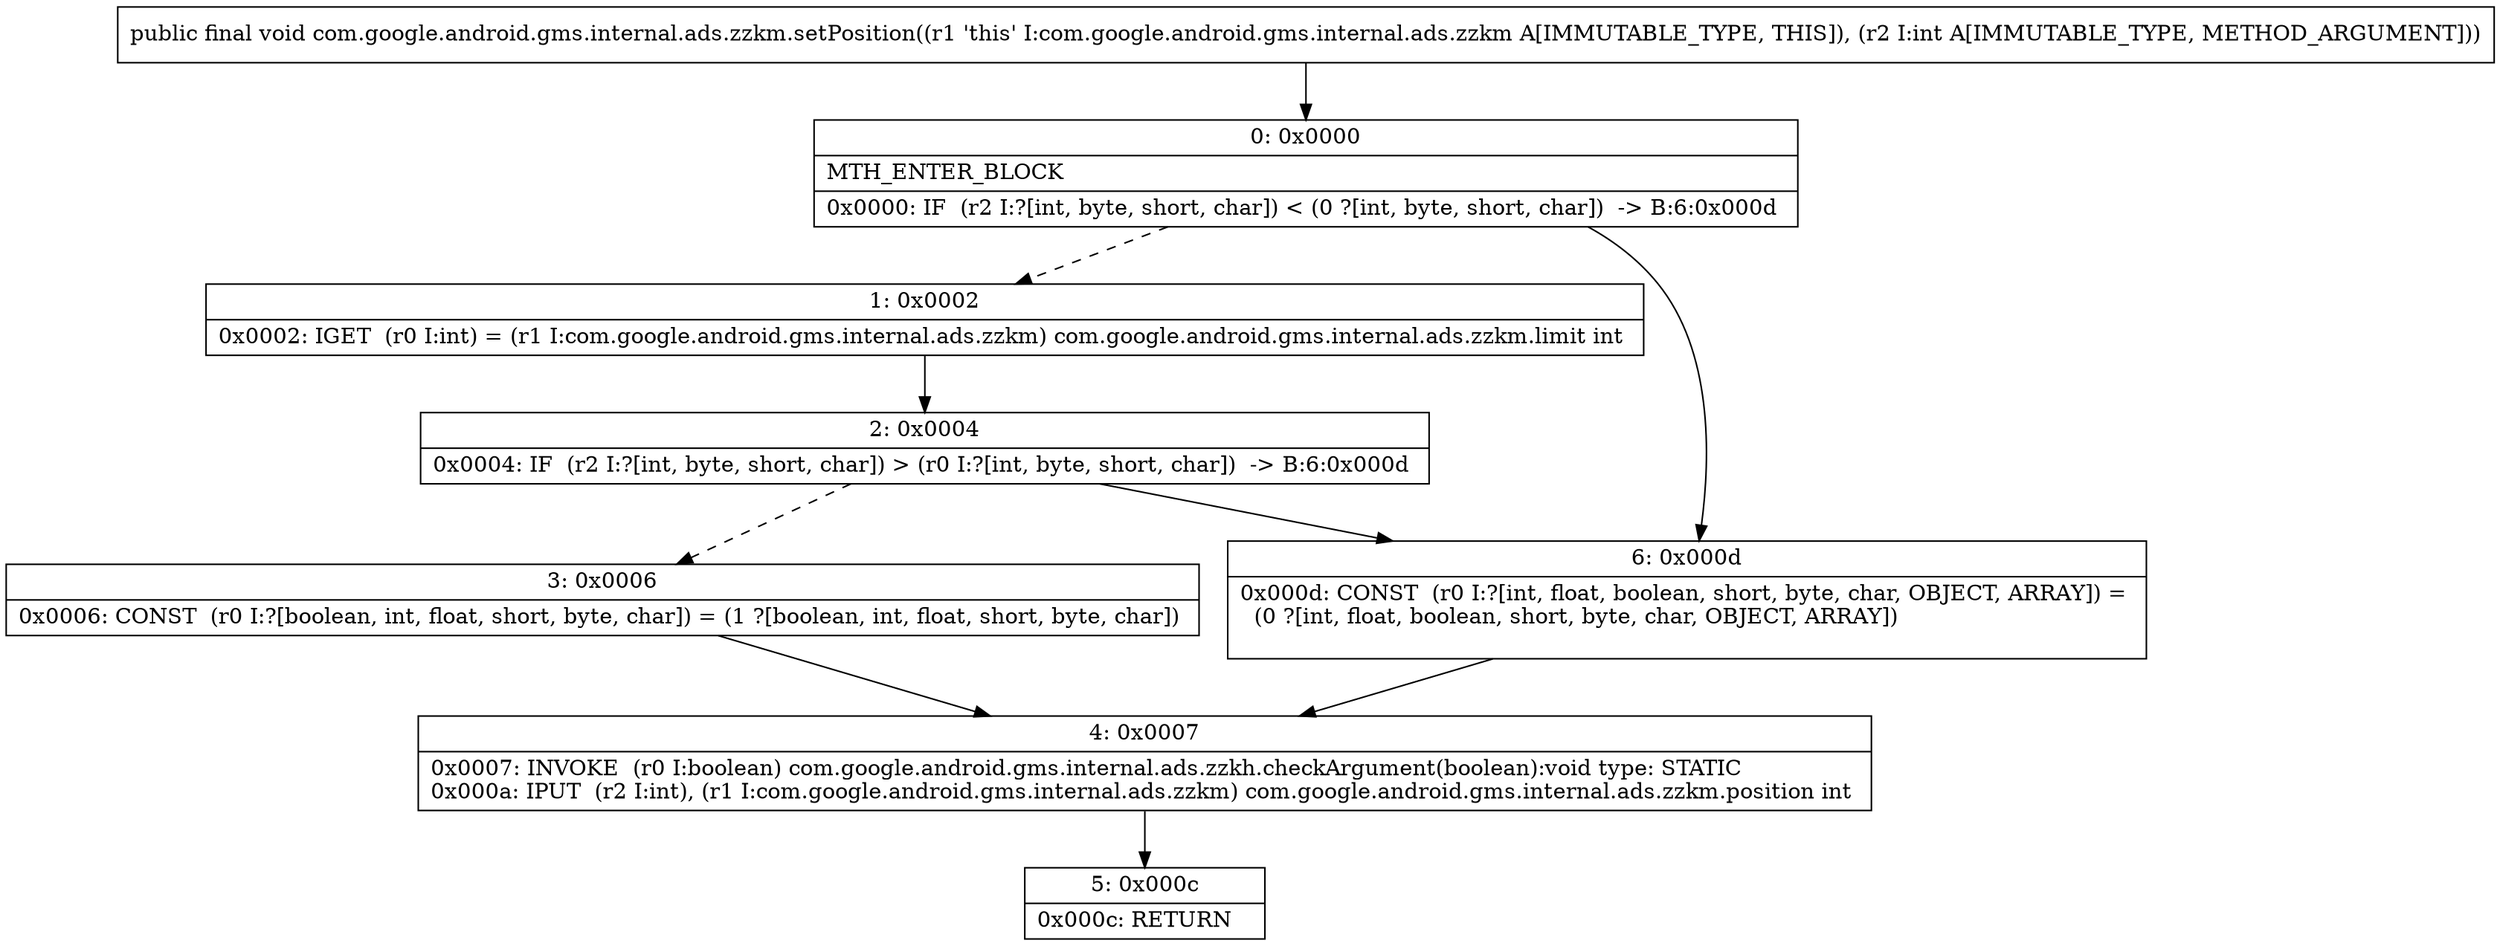digraph "CFG forcom.google.android.gms.internal.ads.zzkm.setPosition(I)V" {
Node_0 [shape=record,label="{0\:\ 0x0000|MTH_ENTER_BLOCK\l|0x0000: IF  (r2 I:?[int, byte, short, char]) \< (0 ?[int, byte, short, char])  \-\> B:6:0x000d \l}"];
Node_1 [shape=record,label="{1\:\ 0x0002|0x0002: IGET  (r0 I:int) = (r1 I:com.google.android.gms.internal.ads.zzkm) com.google.android.gms.internal.ads.zzkm.limit int \l}"];
Node_2 [shape=record,label="{2\:\ 0x0004|0x0004: IF  (r2 I:?[int, byte, short, char]) \> (r0 I:?[int, byte, short, char])  \-\> B:6:0x000d \l}"];
Node_3 [shape=record,label="{3\:\ 0x0006|0x0006: CONST  (r0 I:?[boolean, int, float, short, byte, char]) = (1 ?[boolean, int, float, short, byte, char]) \l}"];
Node_4 [shape=record,label="{4\:\ 0x0007|0x0007: INVOKE  (r0 I:boolean) com.google.android.gms.internal.ads.zzkh.checkArgument(boolean):void type: STATIC \l0x000a: IPUT  (r2 I:int), (r1 I:com.google.android.gms.internal.ads.zzkm) com.google.android.gms.internal.ads.zzkm.position int \l}"];
Node_5 [shape=record,label="{5\:\ 0x000c|0x000c: RETURN   \l}"];
Node_6 [shape=record,label="{6\:\ 0x000d|0x000d: CONST  (r0 I:?[int, float, boolean, short, byte, char, OBJECT, ARRAY]) = \l  (0 ?[int, float, boolean, short, byte, char, OBJECT, ARRAY])\l \l}"];
MethodNode[shape=record,label="{public final void com.google.android.gms.internal.ads.zzkm.setPosition((r1 'this' I:com.google.android.gms.internal.ads.zzkm A[IMMUTABLE_TYPE, THIS]), (r2 I:int A[IMMUTABLE_TYPE, METHOD_ARGUMENT])) }"];
MethodNode -> Node_0;
Node_0 -> Node_1[style=dashed];
Node_0 -> Node_6;
Node_1 -> Node_2;
Node_2 -> Node_3[style=dashed];
Node_2 -> Node_6;
Node_3 -> Node_4;
Node_4 -> Node_5;
Node_6 -> Node_4;
}

